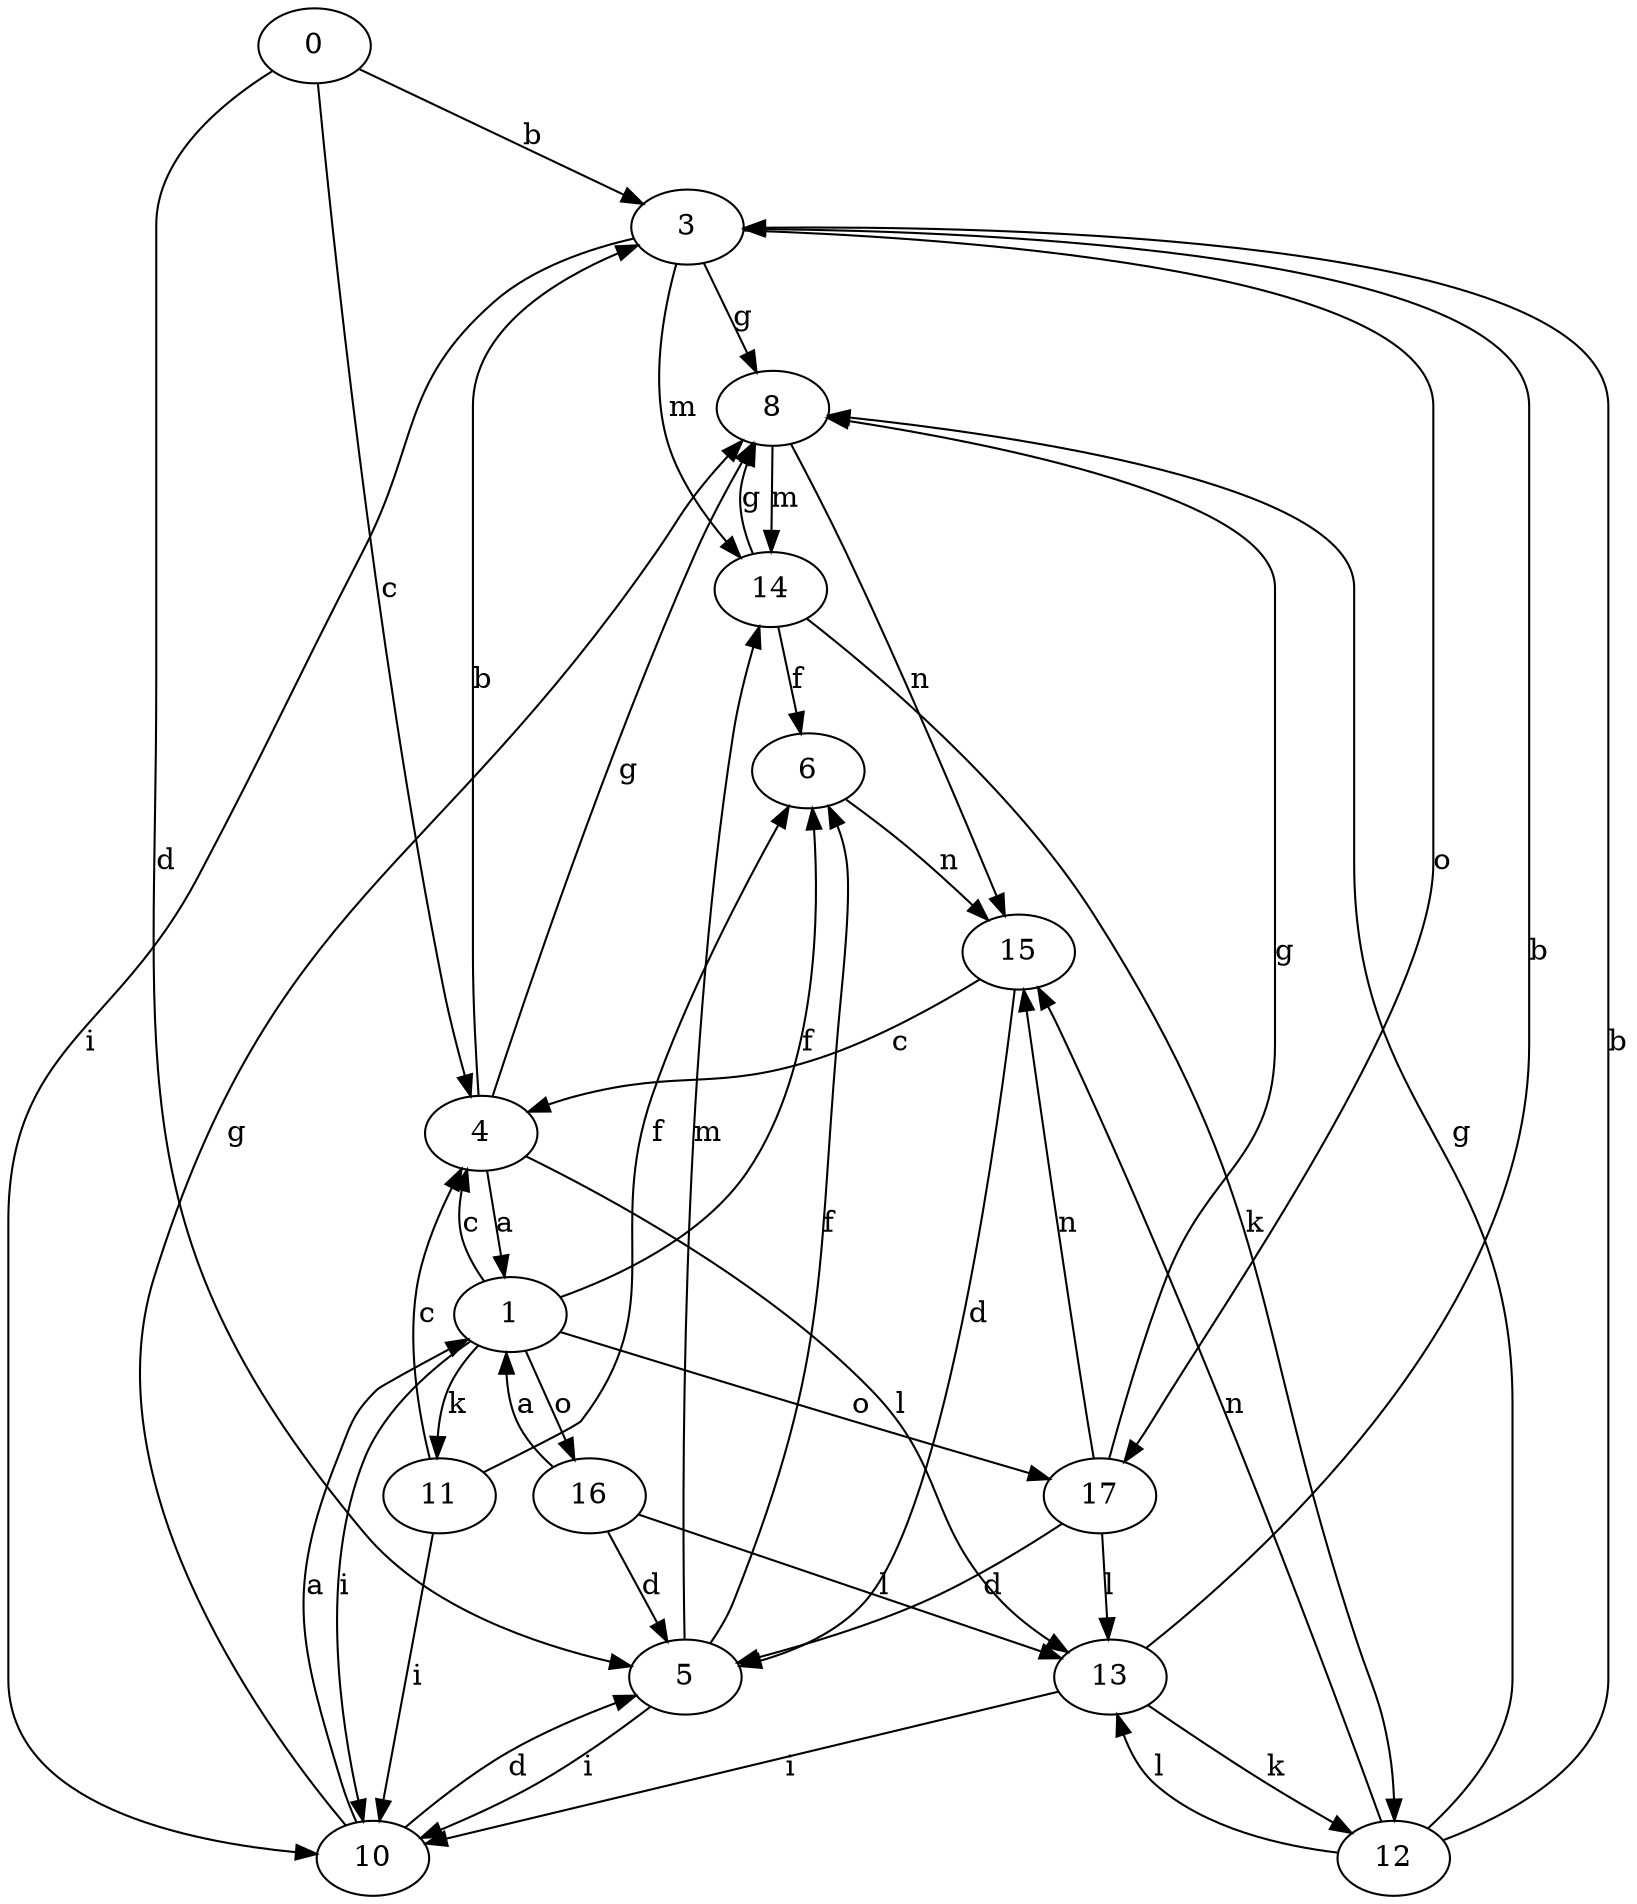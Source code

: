 strict digraph  {
0;
1;
3;
4;
5;
6;
8;
10;
11;
12;
13;
14;
15;
16;
17;
0 -> 3  [label=b];
0 -> 4  [label=c];
0 -> 5  [label=d];
1 -> 4  [label=c];
1 -> 6  [label=f];
1 -> 10  [label=i];
1 -> 11  [label=k];
1 -> 16  [label=o];
1 -> 17  [label=o];
3 -> 8  [label=g];
3 -> 10  [label=i];
3 -> 14  [label=m];
3 -> 17  [label=o];
4 -> 1  [label=a];
4 -> 3  [label=b];
4 -> 8  [label=g];
4 -> 13  [label=l];
5 -> 6  [label=f];
5 -> 10  [label=i];
5 -> 14  [label=m];
6 -> 15  [label=n];
8 -> 14  [label=m];
8 -> 15  [label=n];
10 -> 1  [label=a];
10 -> 5  [label=d];
10 -> 8  [label=g];
11 -> 4  [label=c];
11 -> 6  [label=f];
11 -> 10  [label=i];
12 -> 3  [label=b];
12 -> 8  [label=g];
12 -> 13  [label=l];
12 -> 15  [label=n];
13 -> 3  [label=b];
13 -> 10  [label=i];
13 -> 12  [label=k];
14 -> 6  [label=f];
14 -> 8  [label=g];
14 -> 12  [label=k];
15 -> 4  [label=c];
15 -> 5  [label=d];
16 -> 1  [label=a];
16 -> 5  [label=d];
16 -> 13  [label=l];
17 -> 5  [label=d];
17 -> 8  [label=g];
17 -> 13  [label=l];
17 -> 15  [label=n];
}
